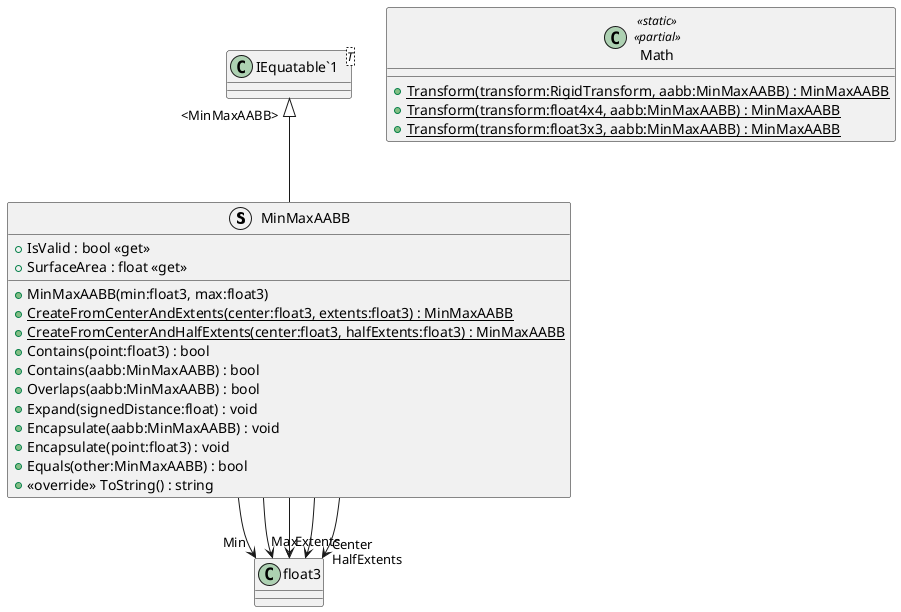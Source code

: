 @startuml
struct MinMaxAABB {
    + MinMaxAABB(min:float3, max:float3)
    + {static} CreateFromCenterAndExtents(center:float3, extents:float3) : MinMaxAABB
    + {static} CreateFromCenterAndHalfExtents(center:float3, halfExtents:float3) : MinMaxAABB
    + IsValid : bool <<get>>
    + SurfaceArea : float <<get>>
    + Contains(point:float3) : bool
    + Contains(aabb:MinMaxAABB) : bool
    + Overlaps(aabb:MinMaxAABB) : bool
    + Expand(signedDistance:float) : void
    + Encapsulate(aabb:MinMaxAABB) : void
    + Encapsulate(point:float3) : void
    + Equals(other:MinMaxAABB) : bool
    + <<override>> ToString() : string
}
class Math <<static>> <<partial>> {
    + {static} Transform(transform:RigidTransform, aabb:MinMaxAABB) : MinMaxAABB
    + {static} Transform(transform:float4x4, aabb:MinMaxAABB) : MinMaxAABB
    + {static} Transform(transform:float3x3, aabb:MinMaxAABB) : MinMaxAABB
}
class "IEquatable`1"<T> {
}
"IEquatable`1" "<MinMaxAABB>" <|-- MinMaxAABB
MinMaxAABB --> "Min" float3
MinMaxAABB --> "Max" float3
MinMaxAABB --> "Extents" float3
MinMaxAABB --> "HalfExtents" float3
MinMaxAABB --> "Center" float3
@enduml
